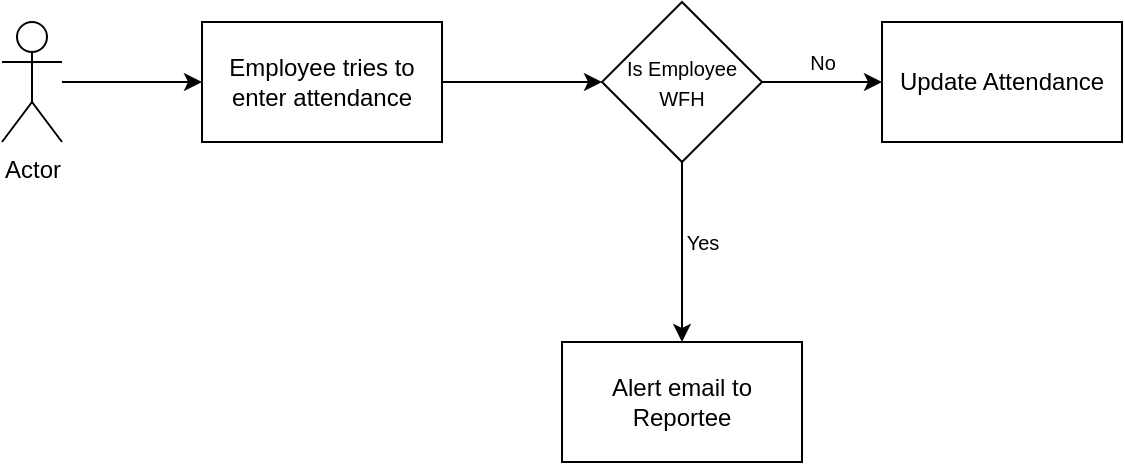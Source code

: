 <mxfile version="20.4.0" type="github">
  <diagram id="mWOM31jU5yXQ9CwE0nTu" name="Page-1">
    <mxGraphModel dx="1422" dy="754" grid="1" gridSize="10" guides="1" tooltips="1" connect="1" arrows="1" fold="1" page="1" pageScale="1" pageWidth="850" pageHeight="1100" math="0" shadow="0">
      <root>
        <mxCell id="0" />
        <mxCell id="1" parent="0" />
        <mxCell id="Ml0IM-ipCcM5oOZmJB9n-3" style="edgeStyle=orthogonalEdgeStyle;rounded=0;orthogonalLoop=1;jettySize=auto;html=1;" parent="1" source="Ml0IM-ipCcM5oOZmJB9n-1" target="Ml0IM-ipCcM5oOZmJB9n-2" edge="1">
          <mxGeometry relative="1" as="geometry" />
        </mxCell>
        <mxCell id="Ml0IM-ipCcM5oOZmJB9n-1" value="Actor" style="shape=umlActor;verticalLabelPosition=bottom;verticalAlign=top;html=1;outlineConnect=0;" parent="1" vertex="1">
          <mxGeometry x="60" y="110" width="30" height="60" as="geometry" />
        </mxCell>
        <mxCell id="Ml0IM-ipCcM5oOZmJB9n-5" style="edgeStyle=orthogonalEdgeStyle;rounded=0;orthogonalLoop=1;jettySize=auto;html=1;" parent="1" source="Ml0IM-ipCcM5oOZmJB9n-2" target="Ml0IM-ipCcM5oOZmJB9n-4" edge="1">
          <mxGeometry relative="1" as="geometry" />
        </mxCell>
        <mxCell id="Ml0IM-ipCcM5oOZmJB9n-2" value="Employee tries to enter attendance" style="rounded=0;whiteSpace=wrap;html=1;" parent="1" vertex="1">
          <mxGeometry x="160" y="110" width="120" height="60" as="geometry" />
        </mxCell>
        <mxCell id="Ml0IM-ipCcM5oOZmJB9n-7" value="" style="edgeStyle=orthogonalEdgeStyle;rounded=0;orthogonalLoop=1;jettySize=auto;html=1;" parent="1" source="Ml0IM-ipCcM5oOZmJB9n-4" target="Ml0IM-ipCcM5oOZmJB9n-6" edge="1">
          <mxGeometry relative="1" as="geometry" />
        </mxCell>
        <mxCell id="Ml0IM-ipCcM5oOZmJB9n-10" value="" style="edgeStyle=orthogonalEdgeStyle;rounded=0;orthogonalLoop=1;jettySize=auto;html=1;fontSize=10;" parent="1" source="Ml0IM-ipCcM5oOZmJB9n-4" target="Ml0IM-ipCcM5oOZmJB9n-9" edge="1">
          <mxGeometry relative="1" as="geometry" />
        </mxCell>
        <mxCell id="Ml0IM-ipCcM5oOZmJB9n-4" value="&lt;font style=&quot;font-size: 10px;&quot;&gt;Is Employee WFH&lt;/font&gt;" style="rhombus;whiteSpace=wrap;html=1;" parent="1" vertex="1">
          <mxGeometry x="360" y="100" width="80" height="80" as="geometry" />
        </mxCell>
        <mxCell id="Ml0IM-ipCcM5oOZmJB9n-6" value="Update Attendance" style="whiteSpace=wrap;html=1;" parent="1" vertex="1">
          <mxGeometry x="500" y="110" width="120" height="60" as="geometry" />
        </mxCell>
        <mxCell id="Ml0IM-ipCcM5oOZmJB9n-8" value="No" style="text;html=1;align=center;verticalAlign=middle;resizable=0;points=[];autosize=1;strokeColor=none;fillColor=none;fontSize=10;" parent="1" vertex="1">
          <mxGeometry x="450" y="115" width="40" height="30" as="geometry" />
        </mxCell>
        <mxCell id="Ml0IM-ipCcM5oOZmJB9n-9" value="Alert email to Reportee" style="whiteSpace=wrap;html=1;" parent="1" vertex="1">
          <mxGeometry x="340" y="270" width="120" height="60" as="geometry" />
        </mxCell>
        <mxCell id="7yOrhe5r9B1KEEZDV2zc-1" value="Yes" style="text;html=1;align=center;verticalAlign=middle;resizable=0;points=[];autosize=1;strokeColor=none;fillColor=none;fontSize=10;" vertex="1" parent="1">
          <mxGeometry x="390" y="205" width="40" height="30" as="geometry" />
        </mxCell>
      </root>
    </mxGraphModel>
  </diagram>
</mxfile>
